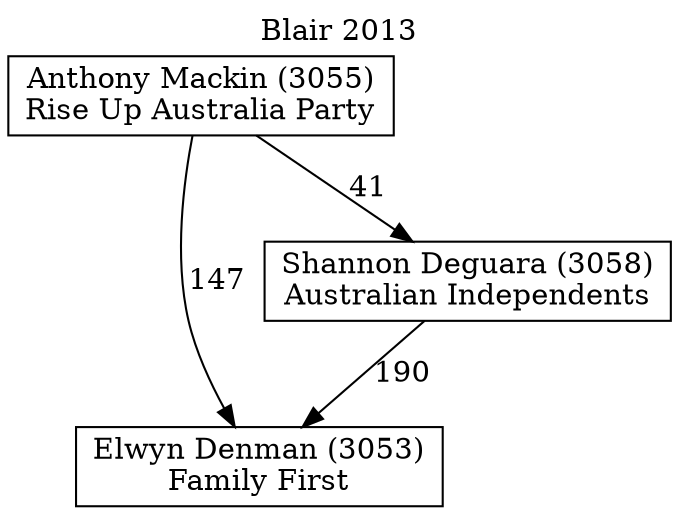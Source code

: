 // House preference flow
digraph "Elwyn Denman (3053)_Blair_2013" {
	graph [label="Blair 2013" labelloc=t mclimit=10]
	node [shape=box]
	"Elwyn Denman (3053)" [label="Elwyn Denman (3053)
Family First"]
	"Shannon Deguara (3058)" [label="Shannon Deguara (3058)
Australian Independents"]
	"Anthony Mackin (3055)" [label="Anthony Mackin (3055)
Rise Up Australia Party"]
	"Shannon Deguara (3058)" -> "Elwyn Denman (3053)" [label=190]
	"Anthony Mackin (3055)" -> "Shannon Deguara (3058)" [label=41]
	"Anthony Mackin (3055)" -> "Elwyn Denman (3053)" [label=147]
}
